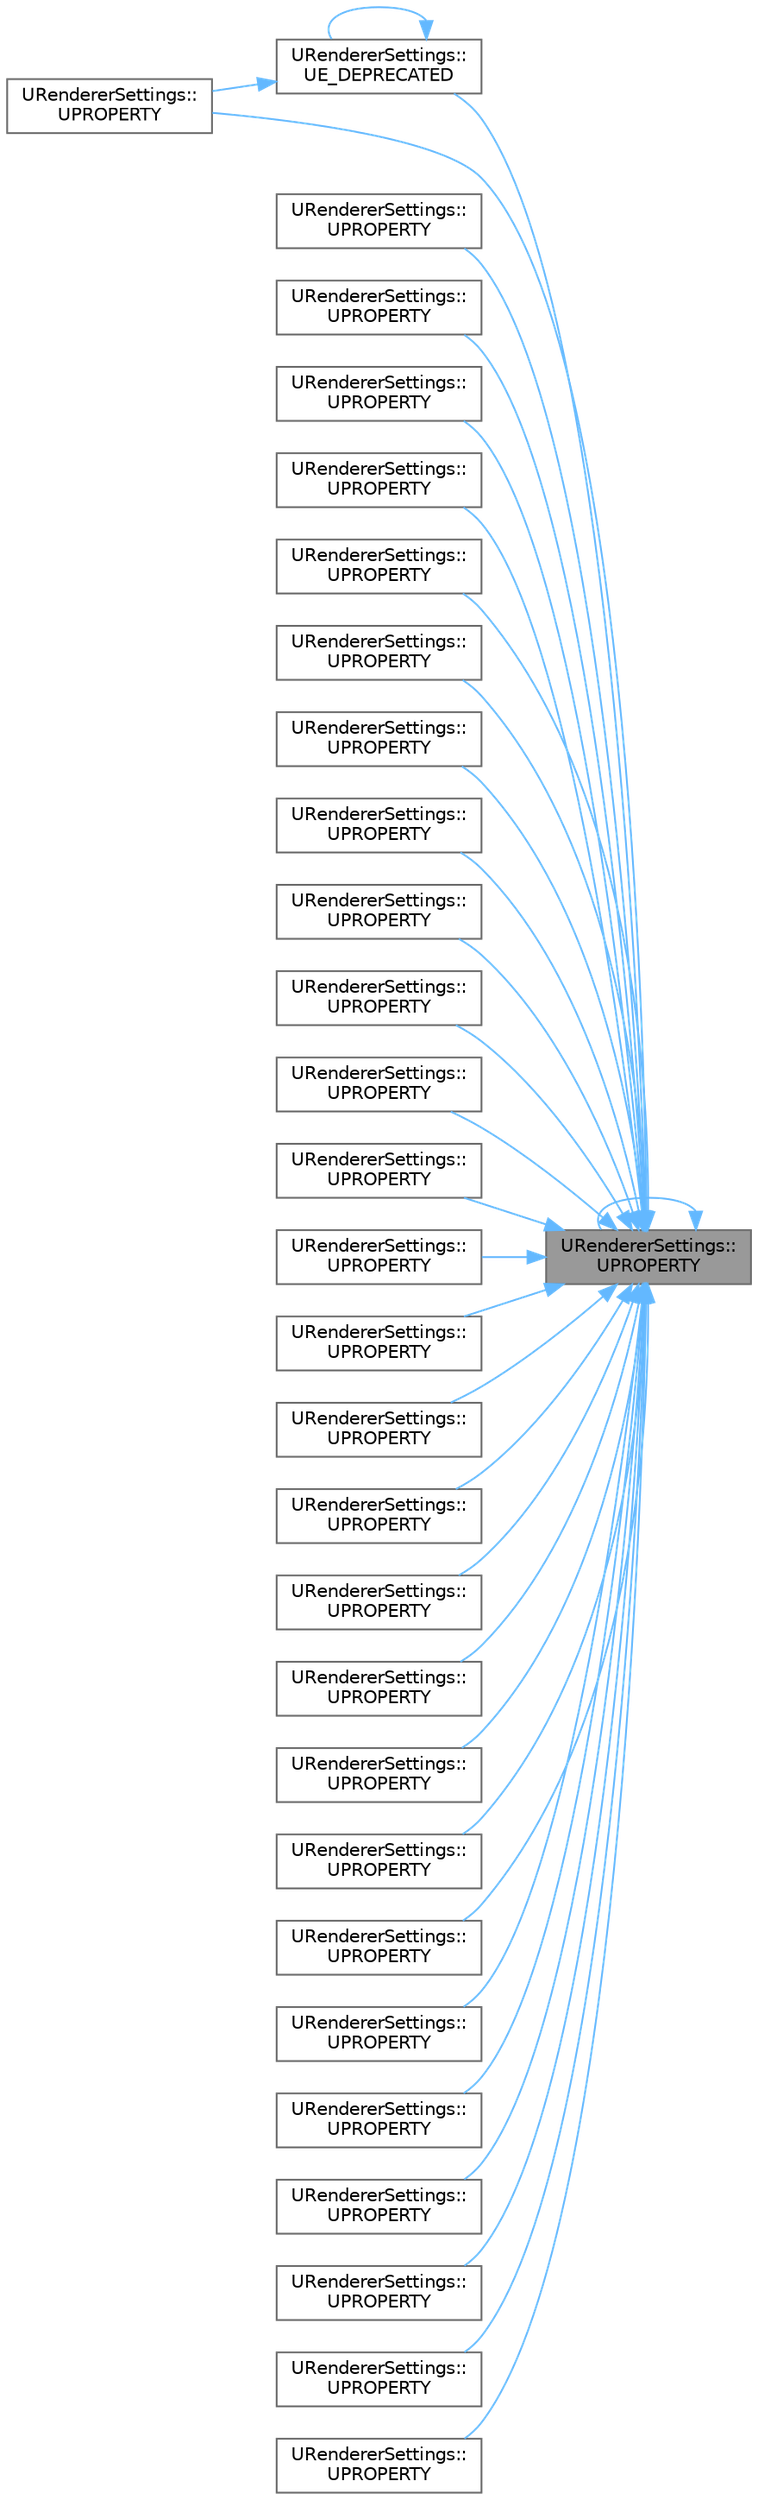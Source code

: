 digraph "URendererSettings::UPROPERTY"
{
 // INTERACTIVE_SVG=YES
 // LATEX_PDF_SIZE
  bgcolor="transparent";
  edge [fontname=Helvetica,fontsize=10,labelfontname=Helvetica,labelfontsize=10];
  node [fontname=Helvetica,fontsize=10,shape=box,height=0.2,width=0.4];
  rankdir="RL";
  Node1 [id="Node000001",label="URendererSettings::\lUPROPERTY",height=0.2,width=0.4,color="gray40", fillcolor="grey60", style="filled", fontcolor="black",tooltip=" "];
  Node1 -> Node2 [id="edge1_Node000001_Node000002",dir="back",color="steelblue1",style="solid",tooltip=" "];
  Node2 [id="Node000002",label="URendererSettings::\lUE_DEPRECATED",height=0.2,width=0.4,color="grey40", fillcolor="white", style="filled",URL="$d4/da5/classURendererSettings.html#a6861ef775d7d1edf0370f01bf1440235",tooltip=" "];
  Node2 -> Node2 [id="edge2_Node000002_Node000002",dir="back",color="steelblue1",style="solid",tooltip=" "];
  Node2 -> Node3 [id="edge3_Node000002_Node000003",dir="back",color="steelblue1",style="solid",tooltip=" "];
  Node3 [id="Node000003",label="URendererSettings::\lUPROPERTY",height=0.2,width=0.4,color="grey40", fillcolor="white", style="filled",URL="$d4/da5/classURendererSettings.html#acd07222d11eccda72cff8bffd56f004a",tooltip=" "];
  Node1 -> Node4 [id="edge4_Node000001_Node000004",dir="back",color="steelblue1",style="solid",tooltip=" "];
  Node4 [id="Node000004",label="URendererSettings::\lUPROPERTY",height=0.2,width=0.4,color="grey40", fillcolor="white", style="filled",URL="$d4/da5/classURendererSettings.html#ac625e5cc3c16bc35502fe6ca389971e8",tooltip="\"Enable rect light evaluation on translucent materials when using the Forward Shading mode...."];
  Node1 -> Node5 [id="edge5_Node000001_Node000005",dir="back",color="steelblue1",style="solid",tooltip=" "];
  Node5 [id="Node000005",label="URendererSettings::\lUPROPERTY",height=0.2,width=0.4,color="grey40", fillcolor="white", style="filled",URL="$d4/da5/classURendererSettings.html#a29732ccea0ebdd8c4d295077bf6cfaec",tooltip=" "];
  Node1 -> Node6 [id="edge6_Node000001_Node000006",dir="back",color="steelblue1",style="solid",tooltip=" "];
  Node6 [id="Node000006",label="URendererSettings::\lUPROPERTY",height=0.2,width=0.4,color="grey40", fillcolor="white", style="filled",URL="$d4/da5/classURendererSettings.html#ad99473ea3600c155bd9f05a713c8e7c5",tooltip="\"The sky atmosphere component can light up the height fog but it requires extra samplers/textures to ..."];
  Node1 -> Node7 [id="edge7_Node000001_Node000007",dir="back",color="steelblue1",style="solid",tooltip=" "];
  Node7 [id="Node000007",label="URendererSettings::\lUPROPERTY",height=0.2,width=0.4,color="grey40", fillcolor="white", style="filled",URL="$d4/da5/classURendererSettings.html#a2aa5232bd513dd3b0f5b6e9f7b86168d",tooltip=" "];
  Node1 -> Node8 [id="edge8_Node000001_Node000008",dir="back",color="steelblue1",style="solid",tooltip=" "];
  Node8 [id="Node000008",label="URendererSettings::\lUPROPERTY",height=0.2,width=0.4,color="grey40", fillcolor="white", style="filled",URL="$d4/da5/classURendererSettings.html#af55bcdf77822e5c7dd1c7d05c6cc5064",tooltip=" "];
  Node1 -> Node9 [id="edge9_Node000001_Node000009",dir="back",color="steelblue1",style="solid",tooltip=" "];
  Node9 [id="Node000009",label="URendererSettings::\lUPROPERTY",height=0.2,width=0.4,color="grey40", fillcolor="white", style="filled",URL="$d4/da5/classURendererSettings.html#ac00bc6afe966faccd158136ff901b590",tooltip=" "];
  Node1 -> Node10 [id="edge10_Node000001_Node000010",dir="back",color="steelblue1",style="solid",tooltip=" "];
  Node10 [id="Node000010",label="URendererSettings::\lUPROPERTY",height=0.2,width=0.4,color="grey40", fillcolor="white", style="filled",URL="$d4/da5/classURendererSettings.html#a686763236d8a36f6ecc95466b22454c4",tooltip=" "];
  Node1 -> Node11 [id="edge11_Node000001_Node000011",dir="back",color="steelblue1",style="solid",tooltip=" "];
  Node11 [id="Node000011",label="URendererSettings::\lUPROPERTY",height=0.2,width=0.4,color="grey40", fillcolor="white", style="filled",URL="$d4/da5/classURendererSettings.html#af0f2ca43447c7141656f580dd929a91b",tooltip=" "];
  Node1 -> Node12 [id="edge12_Node000001_Node000012",dir="back",color="steelblue1",style="solid",tooltip=" "];
  Node12 [id="Node000012",label="URendererSettings::\lUPROPERTY",height=0.2,width=0.4,color="grey40", fillcolor="white", style="filled",URL="$d4/da5/classURendererSettings.html#a05190aef247e8120b977847f1df11e32",tooltip=" "];
  Node1 -> Node13 [id="edge13_Node000001_Node000013",dir="back",color="steelblue1",style="solid",tooltip=" "];
  Node13 [id="Node000013",label="URendererSettings::\lUPROPERTY",height=0.2,width=0.4,color="grey40", fillcolor="white", style="filled",URL="$d4/da5/classURendererSettings.html#a1672ae20aa4d3e98a5079adbdb1c78f0",tooltip=" "];
  Node1 -> Node14 [id="edge14_Node000001_Node000014",dir="back",color="steelblue1",style="solid",tooltip=" "];
  Node14 [id="Node000014",label="URendererSettings::\lUPROPERTY",height=0.2,width=0.4,color="grey40", fillcolor="white", style="filled",URL="$d4/da5/classURendererSettings.html#a2a184e155d42d992703e68702ffe0bc7",tooltip="\"When enabled this will skip compiling GPU skin vertex factory shader variants with the assumption th..."];
  Node1 -> Node3 [id="edge15_Node000001_Node000003",dir="back",color="steelblue1",style="solid",tooltip=" "];
  Node1 -> Node15 [id="edge16_Node000001_Node000015",dir="back",color="steelblue1",style="solid",tooltip=" "];
  Node15 [id="Node000015",label="URendererSettings::\lUPROPERTY",height=0.2,width=0.4,color="grey40", fillcolor="white", style="filled",URL="$d4/da5/classURendererSettings.html#a82009847f486989cb087923b55f02dc0",tooltip=" "];
  Node1 -> Node16 [id="edge17_Node000001_Node000016",dir="back",color="steelblue1",style="solid",tooltip=" "];
  Node16 [id="Node000016",label="URendererSettings::\lUPROPERTY",height=0.2,width=0.4,color="grey40", fillcolor="white", style="filled",URL="$d4/da5/classURendererSettings.html#a12ce32f328ae91e443fbc105835be1f9",tooltip=" "];
  Node1 -> Node17 [id="edge18_Node000001_Node000017",dir="back",color="steelblue1",style="solid",tooltip=" "];
  Node17 [id="Node000017",label="URendererSettings::\lUPROPERTY",height=0.2,width=0.4,color="grey40", fillcolor="white", style="filled",URL="$d4/da5/classURendererSettings.html#a24e216acf28347090c5156fef7cc4e16",tooltip=" "];
  Node1 -> Node18 [id="edge19_Node000001_Node000018",dir="back",color="steelblue1",style="solid",tooltip=" "];
  Node18 [id="Node000018",label="URendererSettings::\lUPROPERTY",height=0.2,width=0.4,color="grey40", fillcolor="white", style="filled",URL="$d4/da5/classURendererSettings.html#a32e71cebcf43db5300fa1e8ddbf818da",tooltip=" "];
  Node1 -> Node19 [id="edge20_Node000001_Node000019",dir="back",color="steelblue1",style="solid",tooltip=" "];
  Node19 [id="Node000019",label="URendererSettings::\lUPROPERTY",height=0.2,width=0.4,color="grey40", fillcolor="white", style="filled",URL="$d4/da5/classURendererSettings.html#acac022fc9530e13d24632647a7a0a992",tooltip=" "];
  Node1 -> Node20 [id="edge21_Node000001_Node000020",dir="back",color="steelblue1",style="solid",tooltip=" "];
  Node20 [id="Node000020",label="URendererSettings::\lUPROPERTY",height=0.2,width=0.4,color="grey40", fillcolor="white", style="filled",URL="$d4/da5/classURendererSettings.html#abc3816876bbcfc17495ffcbda27fb279",tooltip=" "];
  Node1 -> Node21 [id="edge22_Node000001_Node000021",dir="back",color="steelblue1",style="solid",tooltip=" "];
  Node21 [id="Node000021",label="URendererSettings::\lUPROPERTY",height=0.2,width=0.4,color="grey40", fillcolor="white", style="filled",URL="$d4/da5/classURendererSettings.html#aa4ec072ff1524bd264e0bc44651b10b3",tooltip=" "];
  Node1 -> Node22 [id="edge23_Node000001_Node000022",dir="back",color="steelblue1",style="solid",tooltip=" "];
  Node22 [id="Node000022",label="URendererSettings::\lUPROPERTY",height=0.2,width=0.4,color="grey40", fillcolor="white", style="filled",URL="$d4/da5/classURendererSettings.html#a9c549d4a63387b5dd37aa484999560dc",tooltip=" "];
  Node1 -> Node23 [id="edge24_Node000001_Node000023",dir="back",color="steelblue1",style="solid",tooltip=" "];
  Node23 [id="Node000023",label="URendererSettings::\lUPROPERTY",height=0.2,width=0.4,color="grey40", fillcolor="white", style="filled",URL="$d4/da5/classURendererSettings.html#aca7592aba98eb70b4651e56c5ae701cc",tooltip="\" Visualize calibration material settings for post process calibration materials, used for setting fu..."];
  Node1 -> Node24 [id="edge25_Node000001_Node000024",dir="back",color="steelblue1",style="solid",tooltip=" "];
  Node24 [id="Node000024",label="URendererSettings::\lUPROPERTY",height=0.2,width=0.4,color="grey40", fillcolor="white", style="filled",URL="$d4/da5/classURendererSettings.html#a62d0b7705598116ed1a5853f32013ec7",tooltip=" "];
  Node1 -> Node25 [id="edge26_Node000001_Node000025",dir="back",color="steelblue1",style="solid",tooltip=" "];
  Node25 [id="Node000025",label="URendererSettings::\lUPROPERTY",height=0.2,width=0.4,color="grey40", fillcolor="white", style="filled",URL="$d4/da5/classURendererSettings.html#a3f7a7515d6883354bf3a1462f7900810",tooltip=" "];
  Node1 -> Node26 [id="edge27_Node000001_Node000026",dir="back",color="steelblue1",style="solid",tooltip=" "];
  Node26 [id="Node000026",label="URendererSettings::\lUPROPERTY",height=0.2,width=0.4,color="grey40", fillcolor="white", style="filled",URL="$d4/da5/classURendererSettings.html#a62cf92964089937727a5ddc902e2e15f",tooltip=" "];
  Node1 -> Node27 [id="edge28_Node000001_Node000027",dir="back",color="steelblue1",style="solid",tooltip=" "];
  Node27 [id="Node000027",label="URendererSettings::\lUPROPERTY",height=0.2,width=0.4,color="grey40", fillcolor="white", style="filled",URL="$d4/da5/classURendererSettings.html#a9753a55d668b0ddb43ebd22a0f6f10c3",tooltip=" "];
  Node1 -> Node1 [id="edge29_Node000001_Node000001",dir="back",color="steelblue1",style="solid",tooltip=" "];
  Node1 -> Node28 [id="edge30_Node000001_Node000028",dir="back",color="steelblue1",style="solid",tooltip=" "];
  Node28 [id="Node000028",label="URendererSettings::\lUPROPERTY",height=0.2,width=0.4,color="grey40", fillcolor="white", style="filled",URL="$d4/da5/classURendererSettings.html#a421eff5c97131ca8c38fa863923c1077",tooltip=" "];
  Node1 -> Node29 [id="edge31_Node000001_Node000029",dir="back",color="steelblue1",style="solid",tooltip=" "];
  Node29 [id="Node000029",label="URendererSettings::\lUPROPERTY",height=0.2,width=0.4,color="grey40", fillcolor="white", style="filled",URL="$d4/da5/classURendererSettings.html#af0be8cc963fb9f940530f43bbed8d299",tooltip=" "];
  Node1 -> Node30 [id="edge32_Node000001_Node000030",dir="back",color="steelblue1",style="solid",tooltip=" "];
  Node30 [id="Node000030",label="URendererSettings::\lUPROPERTY",height=0.2,width=0.4,color="grey40", fillcolor="white", style="filled",URL="$d4/da5/classURendererSettings.html#a2da7d9d1c1dc13325ca64be10b0f0504",tooltip=" "];
}
